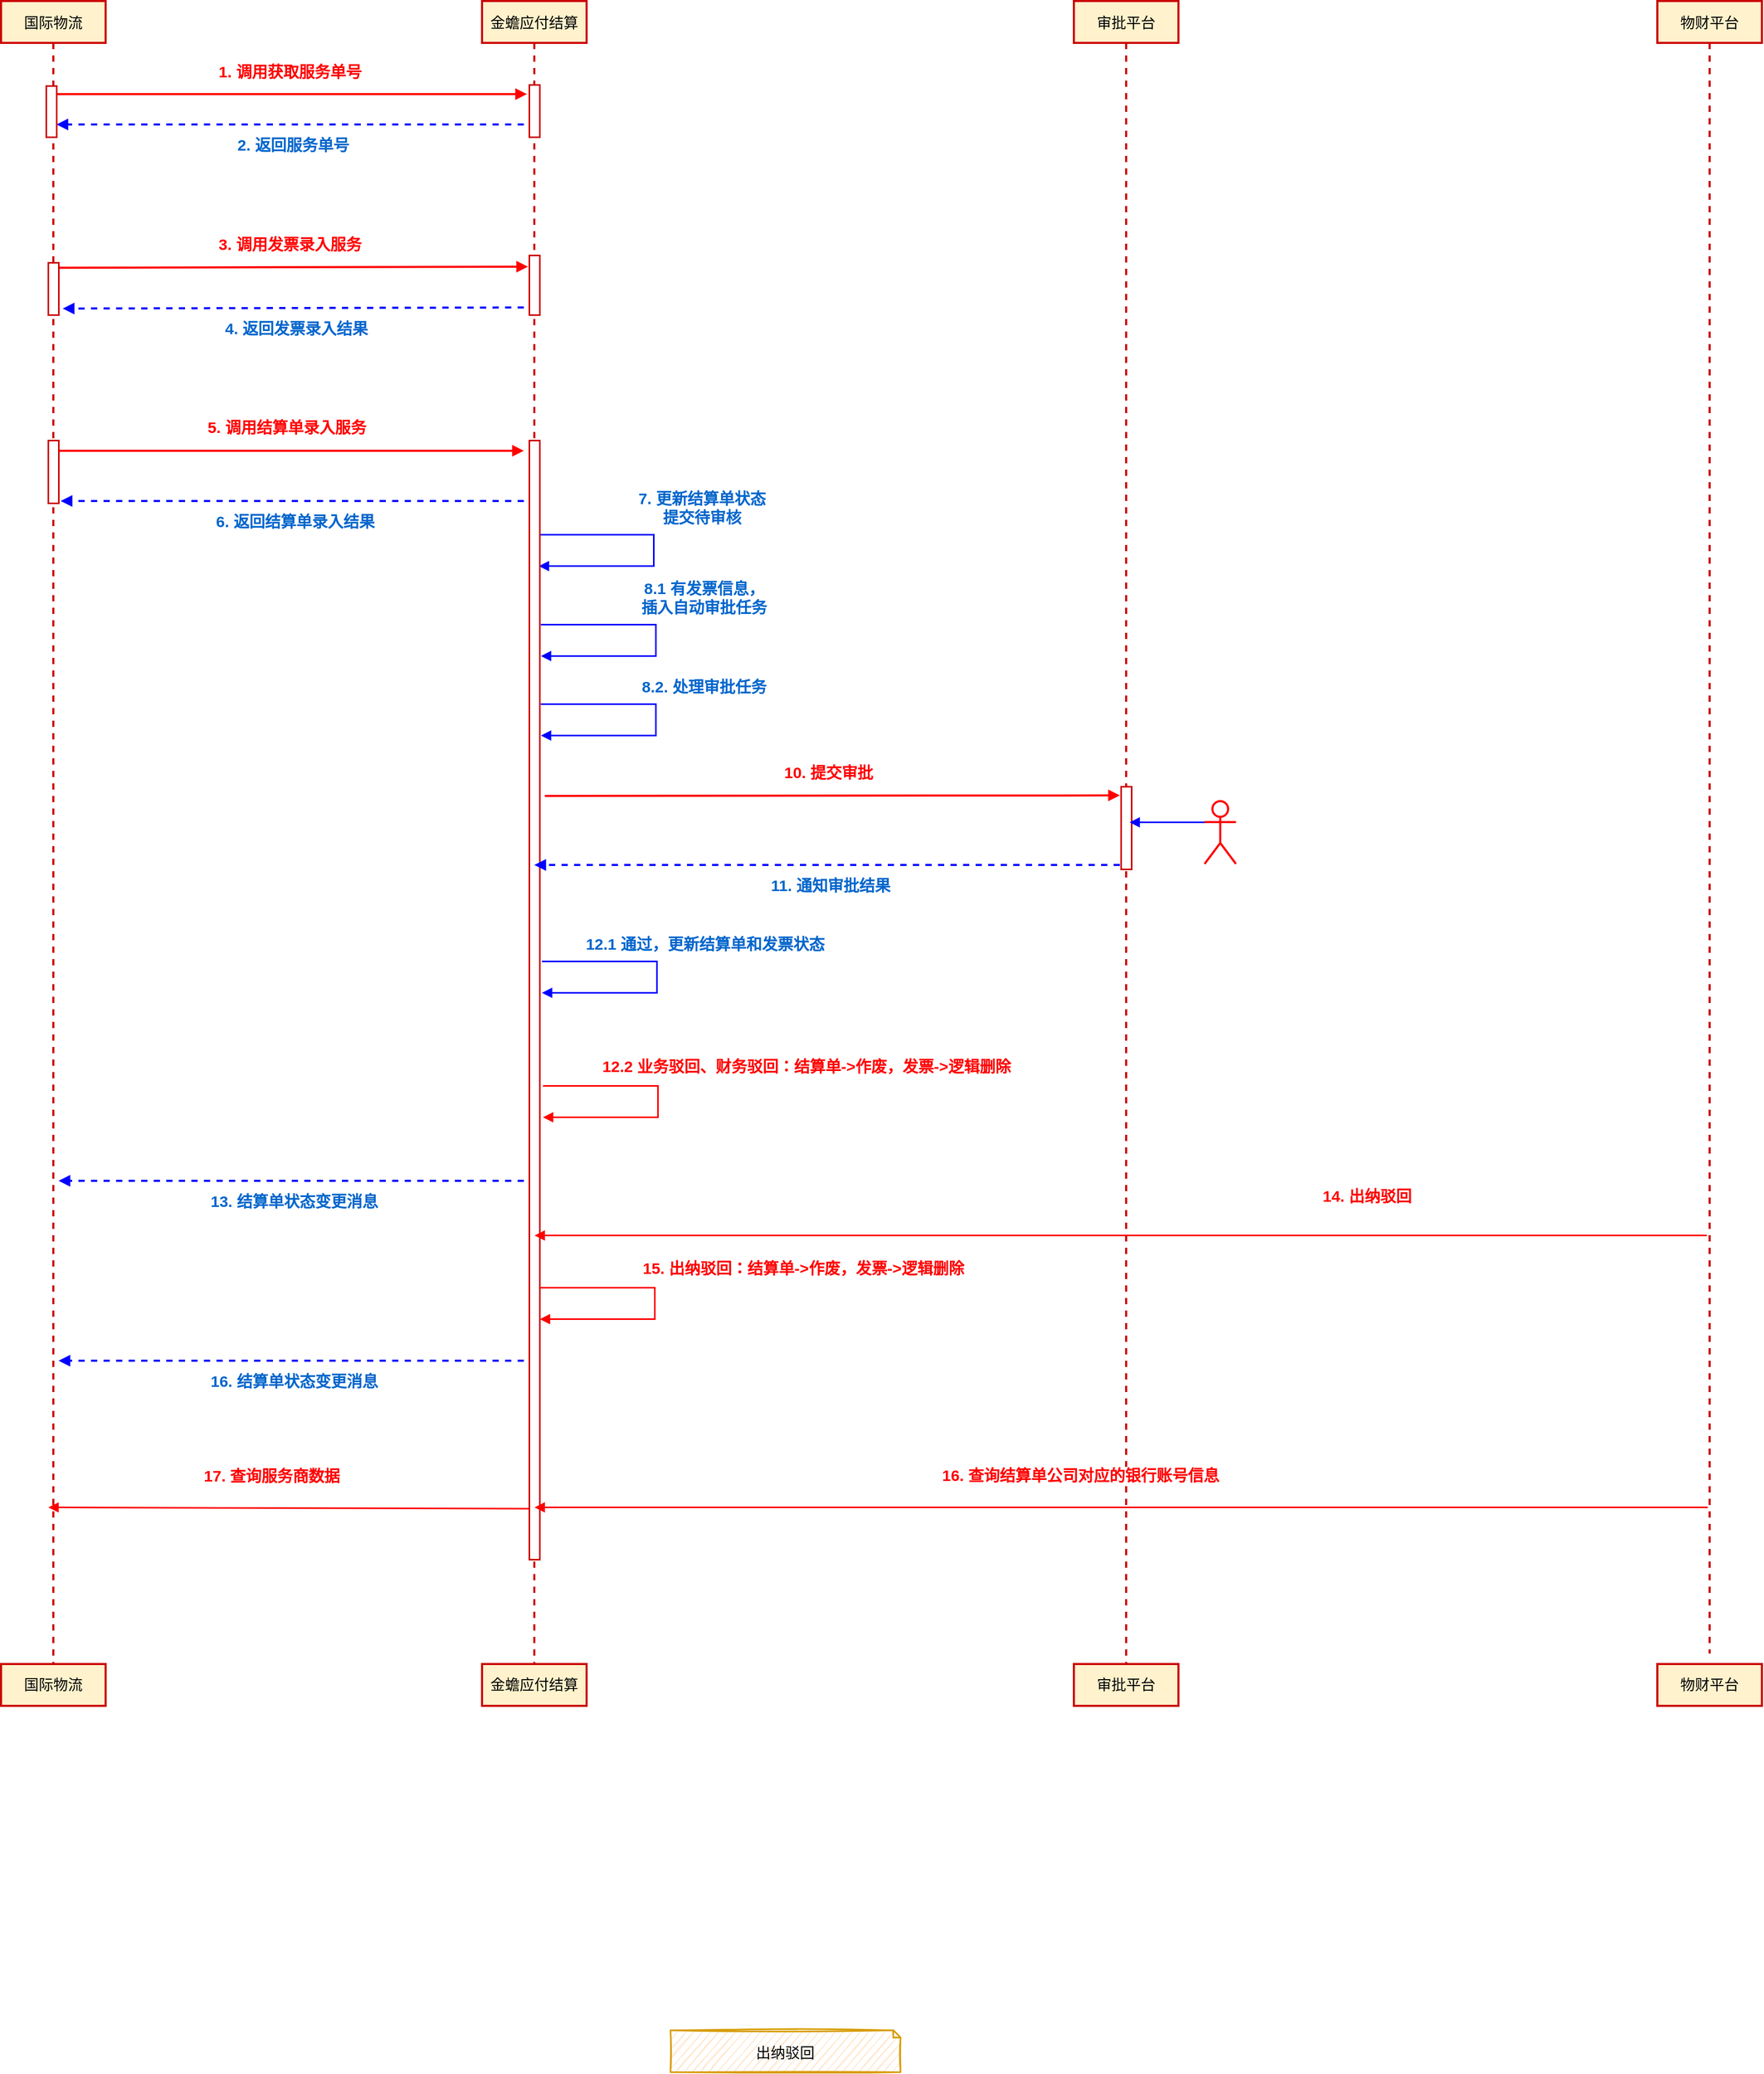 <mxfile version="14.8.2" type="github">
  <diagram id="kgpKYQtTHZ0yAKxKKP6v" name="Page-1">
    <mxGraphModel dx="2062" dy="1066" grid="1" gridSize="10" guides="1" tooltips="1" connect="1" arrows="1" fold="1" page="1" pageScale="1" pageWidth="850" pageHeight="1100" math="0" shadow="0">
      <root>
        <mxCell id="0" />
        <mxCell id="1" parent="0" />
        <mxCell id="AqlT76Oq7zfoqeTl97pu-7" value="7. 更新结算单状态&lt;br&gt;提交待审核" style="edgeStyle=orthogonalEdgeStyle;html=1;align=center;endArrow=block;rounded=0;shadow=0;fontSize=15;fontColor=#0066CC;fontStyle=1;verticalAlign=bottom;strokeColor=#0000FF;strokeWidth=1.5;spacing=2;sketch=0;" edge="1" parent="1">
          <mxGeometry x="-0.12" y="46" relative="1" as="geometry">
            <mxPoint x="634" y="590" as="sourcePoint" />
            <Array as="points">
              <mxPoint x="744" y="590" />
              <mxPoint x="744" y="620" />
              <mxPoint x="634" y="620" />
            </Array>
            <mxPoint x="634" y="620" as="targetPoint" />
            <mxPoint y="-5" as="offset" />
          </mxGeometry>
        </mxCell>
        <mxCell id="3nuBFxr9cyL0pnOWT2aG-1" value="国际物流" style="shape=umlLifeline;perimeter=lifelinePerimeter;container=1;collapsible=0;recursiveResize=0;rounded=0;shadow=0;strokeWidth=2;fillColor=#fff2cc;fontSize=14;strokeColor=#CC0000;" parent="1" vertex="1">
          <mxGeometry x="120" y="80" width="100" height="1590" as="geometry" />
        </mxCell>
        <mxCell id="3nuBFxr9cyL0pnOWT2aG-5" value="金蟾应付结算" style="shape=umlLifeline;perimeter=lifelinePerimeter;container=1;collapsible=0;recursiveResize=0;rounded=0;shadow=0;strokeWidth=2;fontSize=14;strokeColor=#CC0000;fillColor=#fff2cc;" parent="1" vertex="1">
          <mxGeometry x="580" y="80" width="100" height="1590" as="geometry" />
        </mxCell>
        <mxCell id="3nuBFxr9cyL0pnOWT2aG-6" value="" style="points=[];perimeter=orthogonalPerimeter;rounded=0;shadow=0;strokeWidth=1.5;fontSize=14;strokeColor=#CC0000;" parent="3nuBFxr9cyL0pnOWT2aG-5" vertex="1">
          <mxGeometry x="45" y="80" width="10" height="50" as="geometry" />
        </mxCell>
        <mxCell id="AqlT76Oq7zfoqeTl97pu-4" value="" style="points=[];perimeter=orthogonalPerimeter;rounded=0;shadow=0;strokeWidth=1.5;fontSize=14;strokeColor=#CC0000;" vertex="1" parent="3nuBFxr9cyL0pnOWT2aG-5">
          <mxGeometry x="45" y="243" width="10" height="57" as="geometry" />
        </mxCell>
        <mxCell id="AqlT76Oq7zfoqeTl97pu-15" value="" style="points=[];perimeter=orthogonalPerimeter;rounded=0;shadow=0;strokeWidth=1.5;fontSize=14;strokeColor=#CC0000;" vertex="1" parent="3nuBFxr9cyL0pnOWT2aG-5">
          <mxGeometry x="45" y="420" width="10" height="1070" as="geometry" />
        </mxCell>
        <mxCell id="3nuBFxr9cyL0pnOWT2aG-9" value="2. 返回服务单号" style="verticalAlign=bottom;endArrow=block;entryX=0.8;entryY=0.975;strokeWidth=2;fontSize=15;strokeColor=#0000FF;jumpSize=6;shadow=0;spacing=2;fontStyle=1;fontColor=#0066CC;entryDx=0;entryDy=0;entryPerimeter=0;dashed=1;" parent="1" edge="1">
          <mxGeometry x="-0.013" y="30" relative="1" as="geometry">
            <mxPoint x="620" y="198" as="sourcePoint" />
            <mxPoint x="173" y="198" as="targetPoint" />
            <mxPoint as="offset" />
          </mxGeometry>
        </mxCell>
        <mxCell id="4_ED9oMnIv8WOw3gXW3d-1" value="Text" style="text;html=1;align=center;verticalAlign=middle;resizable=0;points=[];autosize=1;strokeColor=none;fontSize=14;fontColor=#FFFFFF;" parent="1" vertex="1">
          <mxGeometry x="280" y="130" width="40" height="20" as="geometry" />
        </mxCell>
        <mxCell id="4_ED9oMnIv8WOw3gXW3d-9" value="&lt;font color=&quot;#ff0000&quot;&gt;&lt;font size=&quot;1&quot;&gt;&lt;b style=&quot;font-size: 15px&quot;&gt;1. 调用获取服务单号&lt;/b&gt;&lt;/font&gt;&lt;br&gt;&lt;/font&gt;" style="html=1;verticalAlign=bottom;endArrow=block;fontSize=14;fontColor=#FFFFFF;strokeWidth=2;strokeColor=#FF0000;exitX=0.5;exitY=0.163;exitDx=0;exitDy=0;exitPerimeter=0;" parent="1" edge="1" source="AqlT76Oq7zfoqeTl97pu-10">
          <mxGeometry x="0.003" y="10" width="80" relative="1" as="geometry">
            <mxPoint x="177" y="163" as="sourcePoint" />
            <mxPoint x="623" y="169" as="targetPoint" />
            <mxPoint as="offset" />
          </mxGeometry>
        </mxCell>
        <mxCell id="AqlT76Oq7zfoqeTl97pu-1" value="审批平台" style="shape=umlLifeline;perimeter=lifelinePerimeter;container=1;collapsible=0;recursiveResize=0;rounded=0;shadow=0;strokeWidth=2;fontSize=14;strokeColor=#CC0000;fillColor=#fff2cc;" vertex="1" parent="1">
          <mxGeometry x="1146" y="80" width="100" height="1590" as="geometry" />
        </mxCell>
        <mxCell id="AqlT76Oq7zfoqeTl97pu-2" value="" style="points=[];perimeter=orthogonalPerimeter;rounded=0;shadow=0;strokeWidth=1.5;fontSize=14;strokeColor=#CC0000;" vertex="1" parent="AqlT76Oq7zfoqeTl97pu-1">
          <mxGeometry x="45" y="751" width="10" height="79" as="geometry" />
        </mxCell>
        <mxCell id="AqlT76Oq7zfoqeTl97pu-3" value="&lt;font color=&quot;#ff0000&quot;&gt;&lt;font size=&quot;1&quot;&gt;&lt;b style=&quot;font-size: 15px ; line-height: 120%&quot;&gt;3. 调用发票录入服务&lt;/b&gt;&lt;/font&gt;&lt;br&gt;&lt;/font&gt;" style="html=1;verticalAlign=bottom;endArrow=block;fontSize=14;fontColor=#FFFFFF;strokeWidth=2;strokeColor=#FF0000;exitX=0.9;exitY=0.075;exitDx=0;exitDy=0;exitPerimeter=0;" edge="1" parent="1">
          <mxGeometry x="-0.012" y="11" width="80" relative="1" as="geometry">
            <mxPoint x="174" y="335" as="sourcePoint" />
            <mxPoint x="624" y="334" as="targetPoint" />
            <mxPoint as="offset" />
          </mxGeometry>
        </mxCell>
        <mxCell id="AqlT76Oq7zfoqeTl97pu-9" value="4. 返回发票录入结果" style="verticalAlign=bottom;endArrow=block;entryX=1.4;entryY=0.88;strokeWidth=2;fontSize=15;strokeColor=#0000FF;jumpSize=6;shadow=0;spacing=2;fontStyle=1;fontColor=#0066CC;entryDx=0;entryDy=0;entryPerimeter=0;dashed=1;" edge="1" parent="1" target="AqlT76Oq7zfoqeTl97pu-11">
          <mxGeometry x="-0.013" y="30" relative="1" as="geometry">
            <mxPoint x="620" y="373" as="sourcePoint" />
            <mxPoint x="170" y="373" as="targetPoint" />
            <mxPoint as="offset" />
          </mxGeometry>
        </mxCell>
        <mxCell id="AqlT76Oq7zfoqeTl97pu-10" value="" style="points=[];perimeter=orthogonalPerimeter;rounded=0;shadow=0;strokeWidth=1.5;fontSize=14;strokeColor=#CC0000;" vertex="1" parent="1">
          <mxGeometry x="163" y="161" width="10" height="49" as="geometry" />
        </mxCell>
        <mxCell id="AqlT76Oq7zfoqeTl97pu-11" value="" style="points=[];perimeter=orthogonalPerimeter;rounded=0;shadow=0;strokeWidth=1.5;fontSize=14;strokeColor=#CC0000;" vertex="1" parent="1">
          <mxGeometry x="165" y="330" width="10" height="50" as="geometry" />
        </mxCell>
        <mxCell id="AqlT76Oq7zfoqeTl97pu-12" value="&lt;font color=&quot;#ff0000&quot;&gt;&lt;font size=&quot;1&quot;&gt;&lt;b style=&quot;font-size: 15px ; line-height: 120%&quot;&gt;5. 调用结算单录入服务&lt;/b&gt;&lt;/font&gt;&lt;br&gt;&lt;/font&gt;" style="html=1;verticalAlign=bottom;endArrow=block;fontSize=14;fontColor=#FFFFFF;strokeWidth=2;strokeColor=#FF0000;" edge="1" parent="1">
          <mxGeometry x="-0.012" y="11" width="80" relative="1" as="geometry">
            <mxPoint x="170" y="510" as="sourcePoint" />
            <mxPoint x="620" y="510" as="targetPoint" />
            <mxPoint as="offset" />
          </mxGeometry>
        </mxCell>
        <mxCell id="AqlT76Oq7zfoqeTl97pu-13" value="6. 返回结算单录入结果" style="verticalAlign=bottom;endArrow=block;strokeWidth=2;fontSize=15;strokeColor=#0000FF;jumpSize=6;shadow=0;spacing=2;fontStyle=1;fontColor=#0066CC;dashed=1;" edge="1" parent="1">
          <mxGeometry x="-0.013" y="30" relative="1" as="geometry">
            <mxPoint x="620" y="558" as="sourcePoint" />
            <mxPoint x="177" y="558" as="targetPoint" />
            <mxPoint as="offset" />
          </mxGeometry>
        </mxCell>
        <mxCell id="AqlT76Oq7zfoqeTl97pu-14" value="" style="points=[];perimeter=orthogonalPerimeter;rounded=0;shadow=0;strokeWidth=1.5;fontSize=14;strokeColor=#CC0000;" vertex="1" parent="1">
          <mxGeometry x="165" y="500" width="10" height="60" as="geometry" />
        </mxCell>
        <mxCell id="AqlT76Oq7zfoqeTl97pu-16" value="8.1 有发票信息，&lt;br&gt;插入自动审批任务" style="edgeStyle=orthogonalEdgeStyle;html=1;align=center;endArrow=block;rounded=0;shadow=0;fontSize=15;fontColor=#0066CC;fontStyle=1;verticalAlign=bottom;strokeColor=#0000FF;strokeWidth=1.5;spacing=2;sketch=0;" edge="1" parent="1">
          <mxGeometry x="-0.12" y="46" relative="1" as="geometry">
            <mxPoint x="636" y="676" as="sourcePoint" />
            <Array as="points">
              <mxPoint x="746" y="676" />
              <mxPoint x="746" y="706" />
              <mxPoint x="636" y="706" />
            </Array>
            <mxPoint x="636" y="706" as="targetPoint" />
            <mxPoint y="-5" as="offset" />
          </mxGeometry>
        </mxCell>
        <mxCell id="AqlT76Oq7zfoqeTl97pu-17" value="8.2. 处理审批任务" style="edgeStyle=orthogonalEdgeStyle;html=1;align=center;endArrow=block;rounded=0;shadow=0;fontSize=15;fontColor=#0066CC;fontStyle=1;verticalAlign=bottom;strokeColor=#0000FF;strokeWidth=1.5;spacing=2;sketch=0;" edge="1" parent="1">
          <mxGeometry x="-0.12" y="46" relative="1" as="geometry">
            <mxPoint x="636" y="752" as="sourcePoint" />
            <Array as="points">
              <mxPoint x="746" y="752" />
              <mxPoint x="746" y="782" />
              <mxPoint x="636" y="782" />
            </Array>
            <mxPoint x="636" y="782" as="targetPoint" />
            <mxPoint y="-5" as="offset" />
          </mxGeometry>
        </mxCell>
        <mxCell id="AqlT76Oq7zfoqeTl97pu-18" value="&lt;font color=&quot;#ff0000&quot;&gt;&lt;font size=&quot;1&quot;&gt;&lt;b style=&quot;font-size: 15px ; line-height: 120%&quot;&gt;10.&amp;nbsp;提交审批&lt;/b&gt;&lt;/font&gt;&lt;br&gt;&lt;/font&gt;" style="html=1;verticalAlign=bottom;endArrow=block;fontSize=14;fontColor=#FFFFFF;strokeWidth=2;strokeColor=#FF0000;entryX=0.47;entryY=0.752;entryDx=0;entryDy=0;entryPerimeter=0;rounded=0;" edge="1" parent="1">
          <mxGeometry x="-0.012" y="11" width="80" relative="1" as="geometry">
            <mxPoint x="640" y="840" as="sourcePoint" />
            <mxPoint x="1190" y="839.52" as="targetPoint" />
            <mxPoint as="offset" />
          </mxGeometry>
        </mxCell>
        <mxCell id="AqlT76Oq7zfoqeTl97pu-20" style="edgeStyle=orthogonalEdgeStyle;rounded=0;jumpSize=4;orthogonalLoop=1;jettySize=auto;html=1;exitX=0;exitY=0.333;exitDx=0;exitDy=0;exitPerimeter=0;entryX=0.53;entryY=0.803;entryDx=0;entryDy=0;entryPerimeter=0;strokeWidth=1.5;fontSize=15;fontColor=#0066CC;verticalAlign=bottom;strokeColor=#0000FF;endArrow=block;shadow=0;fontStyle=1;spacing=2;sketch=0;" edge="1" parent="1" source="AqlT76Oq7zfoqeTl97pu-19">
          <mxGeometry relative="1" as="geometry">
            <mxPoint x="1199" y="865.03" as="targetPoint" />
          </mxGeometry>
        </mxCell>
        <mxCell id="AqlT76Oq7zfoqeTl97pu-19" value="Actor" style="shape=umlActor;verticalLabelPosition=bottom;verticalAlign=bottom;html=1;rounded=1;fontSize=14;fontColor=#FFFFFF;strokeColor=#FF0000;strokeWidth=2;labelBackgroundColor=#ffffff;endArrow=block;" vertex="1" parent="1">
          <mxGeometry x="1271" y="845" width="30" height="60" as="geometry" />
        </mxCell>
        <mxCell id="AqlT76Oq7zfoqeTl97pu-21" value="11. 通知审批结果" style="verticalAlign=bottom;endArrow=block;strokeWidth=2;fontSize=15;strokeColor=#0000FF;jumpSize=6;shadow=0;spacing=2;fontStyle=1;fontColor=#0066CC;dashed=1;exitX=-0.1;exitY=0.949;exitDx=0;exitDy=0;exitPerimeter=0;" edge="1" parent="1" source="AqlT76Oq7zfoqeTl97pu-2">
          <mxGeometry x="-0.013" y="30" relative="1" as="geometry">
            <mxPoint x="1190" y="942.027" as="sourcePoint" />
            <mxPoint x="630" y="906" as="targetPoint" />
            <mxPoint as="offset" />
          </mxGeometry>
        </mxCell>
        <mxCell id="AqlT76Oq7zfoqeTl97pu-22" value="物财平台" style="shape=umlLifeline;perimeter=lifelinePerimeter;container=1;collapsible=0;recursiveResize=0;rounded=0;shadow=0;strokeWidth=2;fontSize=14;strokeColor=#CC0000;fillColor=#fff2cc;" vertex="1" parent="1">
          <mxGeometry x="1704" y="80" width="100" height="1580" as="geometry" />
        </mxCell>
        <mxCell id="AqlT76Oq7zfoqeTl97pu-39" value="" style="text;strokeColor=none;fillColor=none;align=left;verticalAlign=middle;spacingTop=-1;spacingLeft=4;spacingRight=4;rotatable=0;labelPosition=right;points=[];portConstraint=eastwest;rounded=0;shadow=0;glass=0;sketch=1;" vertex="1" parent="1">
          <mxGeometry x="1130" y="720" width="20" height="14" as="geometry" />
        </mxCell>
        <mxCell id="AqlT76Oq7zfoqeTl97pu-40" value="" style="text;strokeColor=none;fillColor=none;align=left;verticalAlign=middle;spacingTop=-1;spacingLeft=4;spacingRight=4;rotatable=0;labelPosition=right;points=[];portConstraint=eastwest;rounded=0;shadow=0;glass=0;sketch=1;" vertex="1" parent="1">
          <mxGeometry x="1130" y="720" width="20" height="14" as="geometry" />
        </mxCell>
        <mxCell id="AqlT76Oq7zfoqeTl97pu-41" value="" style="text;strokeColor=none;fillColor=none;align=left;verticalAlign=middle;spacingTop=-1;spacingLeft=4;spacingRight=4;rotatable=0;labelPosition=right;points=[];portConstraint=eastwest;rounded=0;shadow=0;glass=0;sketch=1;" vertex="1" parent="1">
          <mxGeometry x="1130" y="720" width="20" height="14" as="geometry" />
        </mxCell>
        <mxCell id="AqlT76Oq7zfoqeTl97pu-42" value="" style="text;strokeColor=none;fillColor=none;align=left;verticalAlign=middle;spacingTop=-1;spacingLeft=4;spacingRight=4;rotatable=0;labelPosition=right;points=[];portConstraint=eastwest;rounded=0;shadow=0;glass=0;sketch=1;" vertex="1" parent="1">
          <mxGeometry x="1130" y="720" width="20" height="14" as="geometry" />
        </mxCell>
        <mxCell id="AqlT76Oq7zfoqeTl97pu-43" value="" style="text;strokeColor=none;fillColor=none;align=left;verticalAlign=middle;spacingTop=-1;spacingLeft=4;spacingRight=4;rotatable=0;labelPosition=right;points=[];portConstraint=eastwest;rounded=0;shadow=0;glass=0;sketch=1;" vertex="1" parent="1">
          <mxGeometry x="1130" y="720" width="20" height="14" as="geometry" />
        </mxCell>
        <mxCell id="AqlT76Oq7zfoqeTl97pu-46" value="国际物流" style="whiteSpace=wrap;html=1;rounded=0;shadow=0;fontSize=14;strokeColor=#CC0000;strokeWidth=2;fillColor=#fff2cc;" vertex="1" parent="1">
          <mxGeometry x="120" y="1670" width="100" height="40" as="geometry" />
        </mxCell>
        <mxCell id="AqlT76Oq7zfoqeTl97pu-48" value="12.1 通过，更新结算单和发票状态" style="edgeStyle=orthogonalEdgeStyle;html=1;align=center;endArrow=block;rounded=0;shadow=0;fontSize=15;fontColor=#0066CC;fontStyle=1;verticalAlign=bottom;strokeColor=#0000FF;strokeWidth=1.5;spacing=2;sketch=0;" edge="1" parent="1">
          <mxGeometry x="-0.12" y="46" relative="1" as="geometry">
            <mxPoint x="637" y="998" as="sourcePoint" />
            <Array as="points">
              <mxPoint x="747" y="998" />
              <mxPoint x="747" y="1028" />
              <mxPoint x="637" y="1028" />
            </Array>
            <mxPoint x="637" y="1028" as="targetPoint" />
            <mxPoint y="-5" as="offset" />
          </mxGeometry>
        </mxCell>
        <mxCell id="AqlT76Oq7zfoqeTl97pu-49" value="13. 结算单状态变更消息" style="verticalAlign=bottom;endArrow=block;strokeWidth=2;fontSize=15;strokeColor=#0000FF;jumpSize=6;shadow=0;spacing=2;fontStyle=1;fontColor=#0066CC;dashed=1;" edge="1" parent="1">
          <mxGeometry x="-0.013" y="30" relative="1" as="geometry">
            <mxPoint x="620" y="1208" as="sourcePoint" />
            <mxPoint x="175" y="1208" as="targetPoint" />
            <mxPoint as="offset" />
          </mxGeometry>
        </mxCell>
        <mxCell id="AqlT76Oq7zfoqeTl97pu-50" value="&lt;font color=&quot;#ff0000&quot;&gt;12.2&amp;nbsp;业务驳回、财务驳回：结算单-&amp;gt;作废，发票-&amp;gt;逻辑删除&lt;/font&gt;" style="edgeStyle=orthogonalEdgeStyle;html=1;align=center;endArrow=block;rounded=0;shadow=0;fontSize=15;fontColor=#0066CC;fontStyle=1;verticalAlign=bottom;strokeWidth=1.5;spacing=2;sketch=0;strokeColor=#FF0000;" edge="1" parent="1">
          <mxGeometry x="-0.12" y="142" relative="1" as="geometry">
            <mxPoint x="638" y="1117" as="sourcePoint" />
            <Array as="points">
              <mxPoint x="748" y="1117" />
              <mxPoint x="748" y="1147" />
              <mxPoint x="638" y="1147" />
            </Array>
            <mxPoint x="638" y="1147" as="targetPoint" />
            <mxPoint y="-7" as="offset" />
          </mxGeometry>
        </mxCell>
        <mxCell id="AqlT76Oq7zfoqeTl97pu-54" value="&lt;span style=&quot;font-size: 14px&quot;&gt;出纳驳回&lt;/span&gt;" style="shape=note2;boundedLbl=1;whiteSpace=wrap;html=1;size=7;verticalAlign=top;align=center;rounded=0;shadow=0;glass=0;sketch=1;strokeWidth=1.5;fillColor=#ffe6cc;strokeColor=#d79b00;" vertex="1" parent="1">
          <mxGeometry x="760" y="2020" width="220" height="40" as="geometry" />
        </mxCell>
        <mxCell id="AqlT76Oq7zfoqeTl97pu-55" value="14. 出纳驳回" style="verticalAlign=bottom;endArrow=block;strokeWidth=1.5;fontSize=15;jumpSize=6;shadow=0;spacing=2;fontStyle=1;strokeColor=#FF0000;rounded=0;sketch=0;fontColor=#FF0000;" edge="1" parent="1">
          <mxGeometry x="-0.421" y="-27" relative="1" as="geometry">
            <mxPoint x="1751" y="1260" as="sourcePoint" />
            <mxPoint x="630" y="1260" as="targetPoint" />
            <mxPoint as="offset" />
          </mxGeometry>
        </mxCell>
        <mxCell id="AqlT76Oq7zfoqeTl97pu-56" value="&lt;font color=&quot;#ff0000&quot;&gt;15. 出纳驳回：结算单-&amp;gt;作废，发票-&amp;gt;逻辑删除&lt;/font&gt;" style="edgeStyle=orthogonalEdgeStyle;html=1;align=center;endArrow=block;rounded=0;shadow=0;fontSize=15;fontColor=#0066CC;fontStyle=1;verticalAlign=bottom;strokeWidth=1.5;spacing=2;sketch=0;strokeColor=#FF0000;" edge="1" parent="1">
          <mxGeometry x="-0.12" y="142" relative="1" as="geometry">
            <mxPoint x="635" y="1310" as="sourcePoint" />
            <Array as="points">
              <mxPoint x="745" y="1310" />
              <mxPoint x="745" y="1340" />
              <mxPoint x="635" y="1340" />
            </Array>
            <mxPoint x="635" y="1340" as="targetPoint" />
            <mxPoint y="-7" as="offset" />
          </mxGeometry>
        </mxCell>
        <mxCell id="AqlT76Oq7zfoqeTl97pu-57" value="16. 结算单状态变更消息" style="verticalAlign=bottom;endArrow=block;strokeWidth=2;fontSize=15;strokeColor=#0000FF;jumpSize=6;shadow=0;spacing=2;fontStyle=1;fontColor=#0066CC;dashed=1;" edge="1" parent="1">
          <mxGeometry x="-0.013" y="30" relative="1" as="geometry">
            <mxPoint x="620" y="1380" as="sourcePoint" />
            <mxPoint x="175" y="1380" as="targetPoint" />
            <mxPoint as="offset" />
          </mxGeometry>
        </mxCell>
        <mxCell id="AqlT76Oq7zfoqeTl97pu-58" value="金蟾应付结算" style="whiteSpace=wrap;html=1;rounded=0;shadow=0;fontSize=14;strokeColor=#CC0000;strokeWidth=2;fillColor=#fff2cc;" vertex="1" parent="1">
          <mxGeometry x="580" y="1670" width="100" height="40" as="geometry" />
        </mxCell>
        <mxCell id="AqlT76Oq7zfoqeTl97pu-59" value="审批平台" style="whiteSpace=wrap;html=1;rounded=0;shadow=0;fontSize=14;strokeColor=#CC0000;strokeWidth=2;fillColor=#fff2cc;" vertex="1" parent="1">
          <mxGeometry x="1146" y="1670" width="100" height="40" as="geometry" />
        </mxCell>
        <mxCell id="AqlT76Oq7zfoqeTl97pu-60" value="物财平台" style="whiteSpace=wrap;html=1;rounded=0;shadow=0;fontSize=14;strokeColor=#CC0000;strokeWidth=2;fillColor=#fff2cc;" vertex="1" parent="1">
          <mxGeometry x="1704" y="1670" width="100" height="40" as="geometry" />
        </mxCell>
        <mxCell id="AqlT76Oq7zfoqeTl97pu-61" value="16. 查询结算单公司对应的银行账号信息" style="verticalAlign=bottom;endArrow=block;strokeWidth=1.5;fontSize=15;jumpSize=6;shadow=0;spacing=2;fontStyle=1;strokeColor=#FF0000;rounded=0;sketch=0;fontColor=#FF0000;" edge="1" parent="1">
          <mxGeometry x="0.069" y="-20" relative="1" as="geometry">
            <mxPoint x="1752" y="1520" as="sourcePoint" />
            <mxPoint x="630" y="1520" as="targetPoint" />
            <mxPoint as="offset" />
          </mxGeometry>
        </mxCell>
        <mxCell id="AqlT76Oq7zfoqeTl97pu-62" value="17. 查询服务商数据" style="verticalAlign=bottom;endArrow=block;strokeWidth=1.5;fontSize=15;jumpSize=6;shadow=0;spacing=2;fontStyle=1;strokeColor=#FF0000;rounded=0;sketch=0;fontColor=#FF0000;exitX=-0.2;exitY=0.975;exitDx=0;exitDy=0;exitPerimeter=0;" edge="1" parent="1">
          <mxGeometry x="0.069" y="-20" relative="1" as="geometry">
            <mxPoint x="625" y="1521.25" as="sourcePoint" />
            <mxPoint x="165" y="1520" as="targetPoint" />
            <mxPoint as="offset" />
          </mxGeometry>
        </mxCell>
      </root>
    </mxGraphModel>
  </diagram>
</mxfile>
